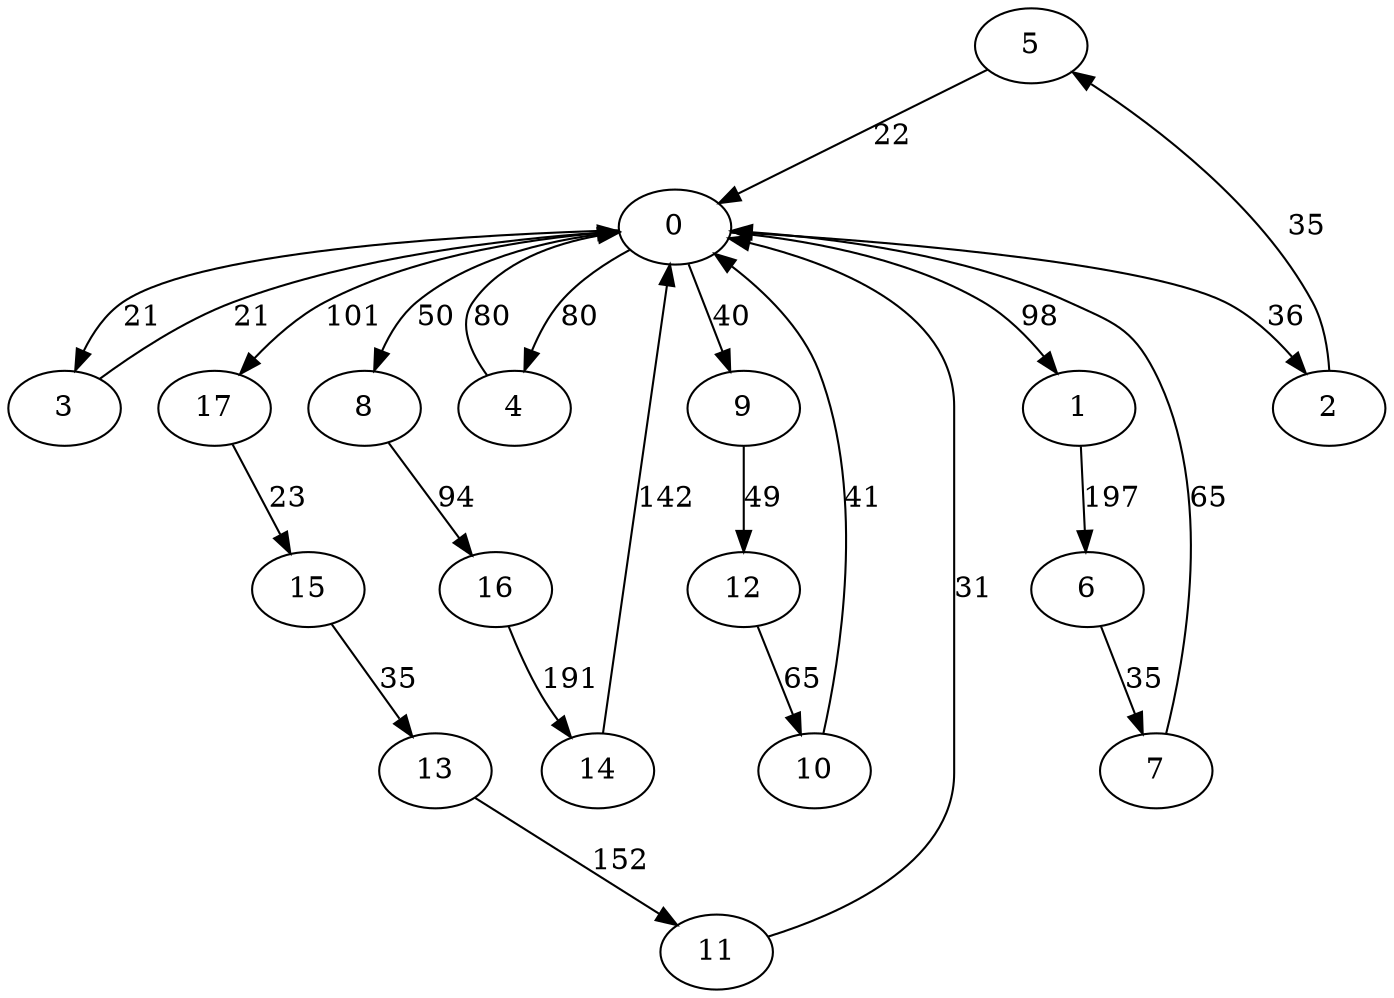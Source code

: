 digraph G {
	5->0[ label=22 ];
	15->13[ label=35 ];
	11->0[ label=31 ];
	10->0[ label=41 ];
	14->0[ label=142 ];
	4->0[ label=80 ];
	3->0[ label=21 ];
	12->10[ label=65 ];
	16->14[ label=191 ];
	17->15[ label=23 ];
	13->11[ label=152 ];
	8->16[ label=94 ];
	2->5[ label=35 ];
	1->6[ label=197 ];
	6->7[ label=35 ];
	7->0[ label=65 ];
	9->12[ label=49 ];
	0->8[ label=50 ];
	0->2[ label=36 ];
	0->17[ label=101 ];
	0->1[ label=98 ];
	0->9[ label=40 ];
	0->4[ label=80 ];
	0->3[ label=21 ];
	0 [ label=0 ];
	1 [ label=1 ];
	10 [ label=10 ];
	11 [ label=11 ];
	12 [ label=12 ];
	13 [ label=13 ];
	14 [ label=14 ];
	15 [ label=15 ];
	16 [ label=16 ];
	17 [ label=17 ];
	2 [ label=2 ];
	3 [ label=3 ];
	4 [ label=4 ];
	5 [ label=5 ];
	6 [ label=6 ];
	7 [ label=7 ];
	8 [ label=8 ];
	9 [ label=9 ];

}
